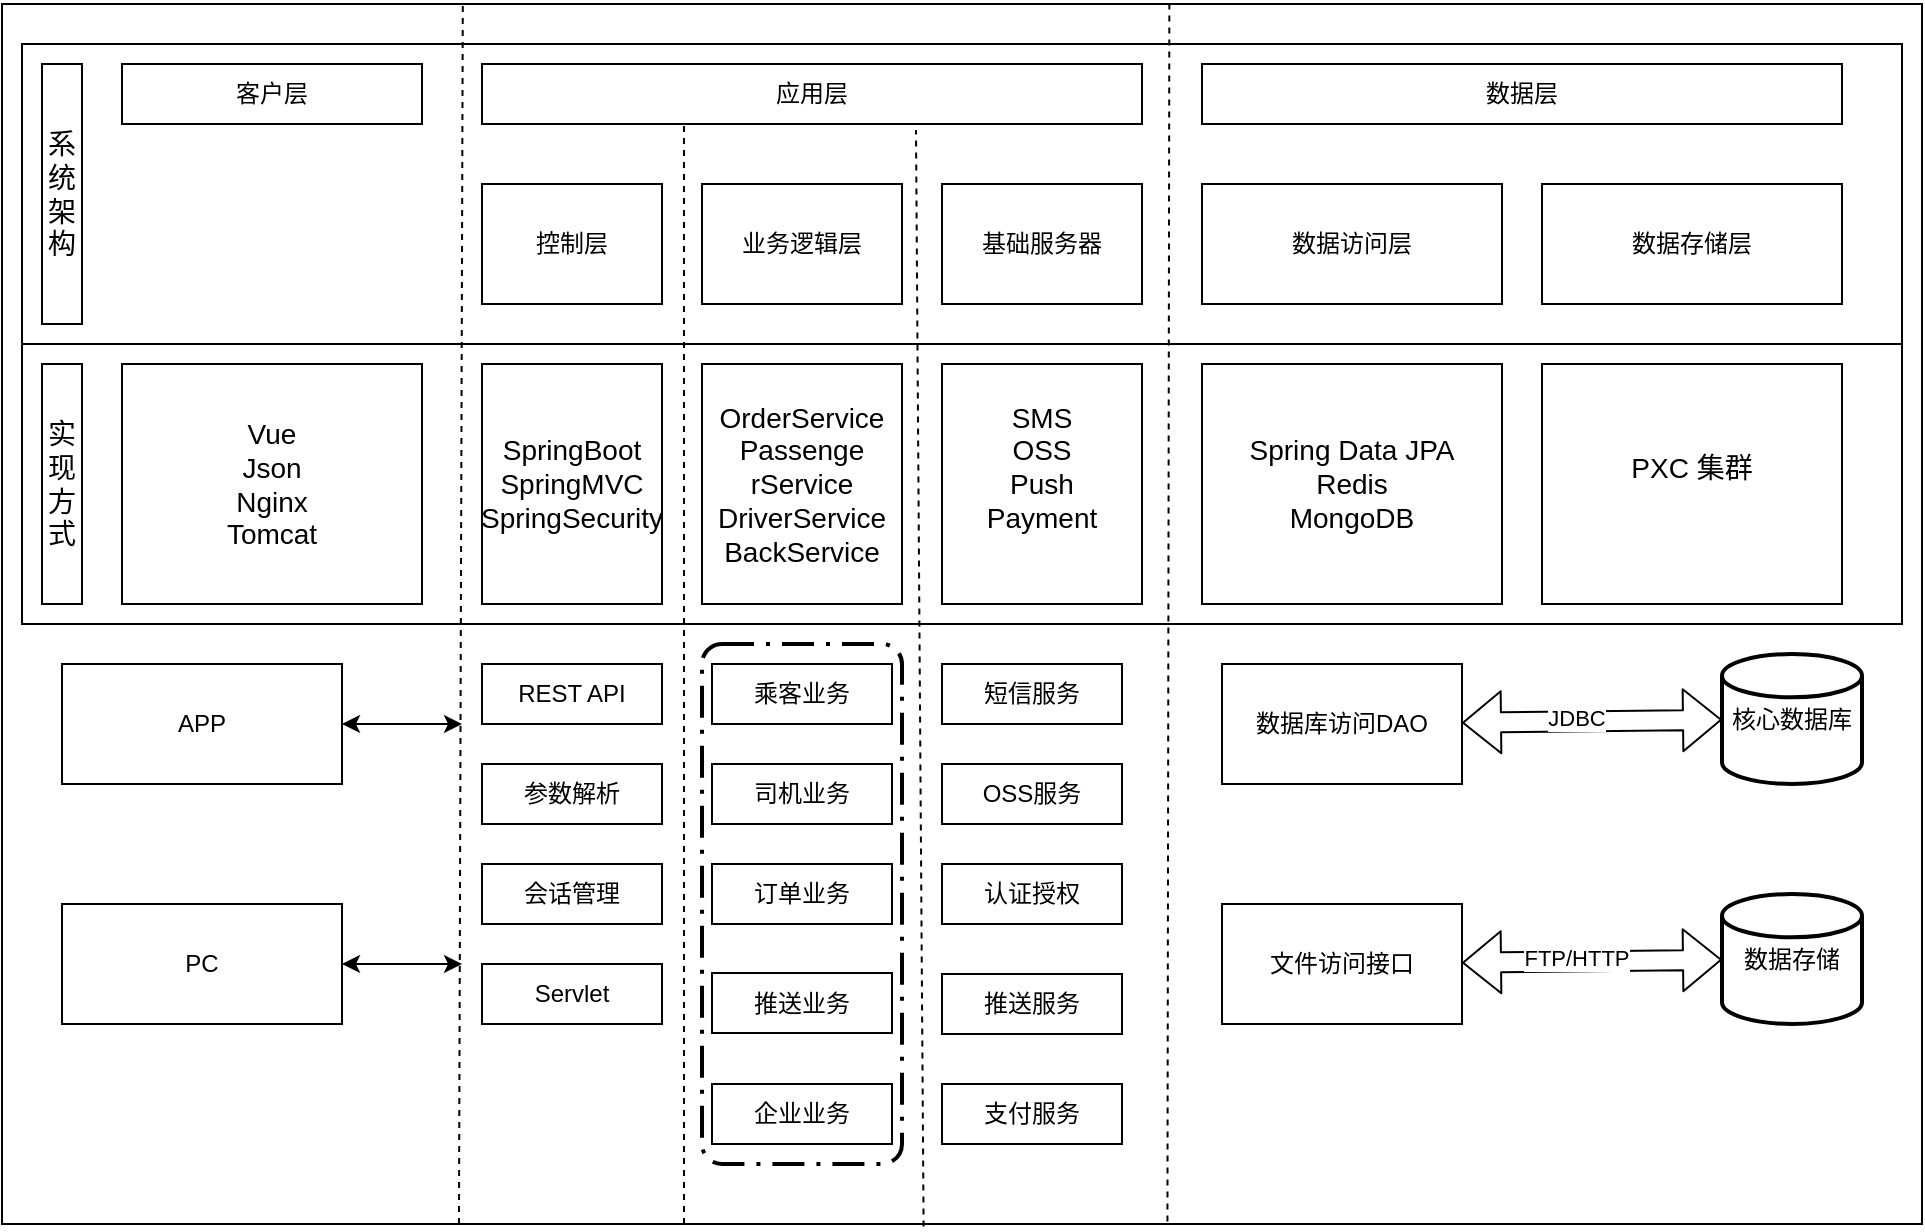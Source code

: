 <mxfile version="14.0.1" type="github">
  <diagram id="HW30OnRH1B38x_lg8uPF" name="Page-1">
    <mxGraphModel dx="1426" dy="712" grid="1" gridSize="10" guides="1" tooltips="1" connect="1" arrows="1" fold="1" page="1" pageScale="1" pageWidth="827" pageHeight="1169" math="0" shadow="0">
      <root>
        <mxCell id="0" />
        <mxCell id="1" parent="0" />
        <mxCell id="8sPw_hDmxNq0tTQbrX7d-1" value="" style="rounded=0;whiteSpace=wrap;html=1;" vertex="1" parent="1">
          <mxGeometry x="110" y="70" width="960" height="610" as="geometry" />
        </mxCell>
        <mxCell id="8sPw_hDmxNq0tTQbrX7d-50" value="" style="rounded=0;whiteSpace=wrap;html=1;" vertex="1" parent="1">
          <mxGeometry x="120" y="90" width="940" height="150" as="geometry" />
        </mxCell>
        <mxCell id="8sPw_hDmxNq0tTQbrX7d-49" value="" style="rounded=0;whiteSpace=wrap;html=1;" vertex="1" parent="1">
          <mxGeometry x="120" y="240" width="940" height="140" as="geometry" />
        </mxCell>
        <mxCell id="8sPw_hDmxNq0tTQbrX7d-4" value="&lt;font style=&quot;font-size: 14px&quot;&gt;系统架构&lt;/font&gt;" style="rounded=0;whiteSpace=wrap;html=1;" vertex="1" parent="1">
          <mxGeometry x="130" y="100" width="20" height="130" as="geometry" />
        </mxCell>
        <mxCell id="8sPw_hDmxNq0tTQbrX7d-5" value="客户层" style="rounded=0;whiteSpace=wrap;html=1;" vertex="1" parent="1">
          <mxGeometry x="170" y="100" width="150" height="30" as="geometry" />
        </mxCell>
        <mxCell id="8sPw_hDmxNq0tTQbrX7d-6" value="应用层" style="rounded=0;whiteSpace=wrap;html=1;" vertex="1" parent="1">
          <mxGeometry x="350" y="100" width="330" height="30" as="geometry" />
        </mxCell>
        <mxCell id="8sPw_hDmxNq0tTQbrX7d-7" value="数据层" style="rounded=0;whiteSpace=wrap;html=1;" vertex="1" parent="1">
          <mxGeometry x="710" y="100" width="320" height="30" as="geometry" />
        </mxCell>
        <mxCell id="8sPw_hDmxNq0tTQbrX7d-8" value="控制层&lt;span style=&quot;color: rgba(0 , 0 , 0 , 0) ; font-family: monospace ; font-size: 0px&quot;&gt;%3CmxGraphModel%3E%3Croot%3E%3CmxCell%20id%3D%220%22%2F%3E%3CmxCell%20id%3D%221%22%20parent%3D%220%22%2F%3E%3CmxCell%20id%3D%222%22%20value%3D%22%E5%BA%94%E7%94%A8%E5%B1%82%22%20style%3D%22rounded%3D0%3BwhiteSpace%3Dwrap%3Bhtml%3D1%3B%22%20vertex%3D%221%22%20parent%3D%221%22%3E%3CmxGeometry%20x%3D%22350%22%20y%3D%22100%22%20width%3D%22250%22%20height%3D%2230%22%20as%3D%22geometry%22%2F%3E%3C%2FmxCell%3E%3C%2Froot%3E%3C%2FmxGraphModel%3E&lt;/span&gt;" style="rounded=0;whiteSpace=wrap;html=1;" vertex="1" parent="1">
          <mxGeometry x="350" y="160" width="90" height="60" as="geometry" />
        </mxCell>
        <mxCell id="8sPw_hDmxNq0tTQbrX7d-10" value="业务逻辑层" style="rounded=0;whiteSpace=wrap;html=1;" vertex="1" parent="1">
          <mxGeometry x="460" y="160" width="100" height="60" as="geometry" />
        </mxCell>
        <mxCell id="8sPw_hDmxNq0tTQbrX7d-11" value="基础服务器" style="rounded=0;whiteSpace=wrap;html=1;" vertex="1" parent="1">
          <mxGeometry x="580" y="160" width="100" height="60" as="geometry" />
        </mxCell>
        <mxCell id="8sPw_hDmxNq0tTQbrX7d-12" value="数据访问层" style="rounded=0;whiteSpace=wrap;html=1;" vertex="1" parent="1">
          <mxGeometry x="710" y="160" width="150" height="60" as="geometry" />
        </mxCell>
        <mxCell id="8sPw_hDmxNq0tTQbrX7d-13" value="数据存储层" style="rounded=0;whiteSpace=wrap;html=1;" vertex="1" parent="1">
          <mxGeometry x="880" y="160" width="150" height="60" as="geometry" />
        </mxCell>
        <mxCell id="8sPw_hDmxNq0tTQbrX7d-15" value="PC" style="rounded=0;whiteSpace=wrap;html=1;" vertex="1" parent="1">
          <mxGeometry x="140" y="520" width="140" height="60" as="geometry" />
        </mxCell>
        <mxCell id="8sPw_hDmxNq0tTQbrX7d-18" value="" style="endArrow=none;dashed=1;html=1;exitX=0.238;exitY=1;exitDx=0;exitDy=0;entryX=0.24;entryY=0;entryDx=0;entryDy=0;entryPerimeter=0;exitPerimeter=0;" edge="1" parent="1" source="8sPw_hDmxNq0tTQbrX7d-1" target="8sPw_hDmxNq0tTQbrX7d-1">
          <mxGeometry width="50" height="50" relative="1" as="geometry">
            <mxPoint x="320" y="120" as="sourcePoint" />
            <mxPoint x="370" y="70" as="targetPoint" />
          </mxGeometry>
        </mxCell>
        <mxCell id="8sPw_hDmxNq0tTQbrX7d-19" value="" style="endArrow=none;dashed=1;html=1;entryX=0.608;entryY=-0.001;entryDx=0;entryDy=0;entryPerimeter=0;exitX=0.607;exitY=0.998;exitDx=0;exitDy=0;exitPerimeter=0;" edge="1" parent="1" source="8sPw_hDmxNq0tTQbrX7d-1" target="8sPw_hDmxNq0tTQbrX7d-1">
          <mxGeometry width="50" height="50" relative="1" as="geometry">
            <mxPoint x="700" y="753" as="sourcePoint" />
            <mxPoint x="720" y="70" as="targetPoint" />
          </mxGeometry>
        </mxCell>
        <mxCell id="8sPw_hDmxNq0tTQbrX7d-20" value="" style="endArrow=none;dashed=1;html=1;entryX=0.306;entryY=1;entryDx=0;entryDy=0;entryPerimeter=0;" edge="1" parent="1" target="8sPw_hDmxNq0tTQbrX7d-6">
          <mxGeometry width="50" height="50" relative="1" as="geometry">
            <mxPoint x="451" y="680" as="sourcePoint" />
            <mxPoint x="480" y="130" as="targetPoint" />
          </mxGeometry>
        </mxCell>
        <mxCell id="8sPw_hDmxNq0tTQbrX7d-21" value="" style="endArrow=none;dashed=1;html=1;exitX=0.48;exitY=1.002;exitDx=0;exitDy=0;exitPerimeter=0;" edge="1" parent="1" source="8sPw_hDmxNq0tTQbrX7d-1">
          <mxGeometry width="50" height="50" relative="1" as="geometry">
            <mxPoint x="570" y="749" as="sourcePoint" />
            <mxPoint x="567" y="133" as="targetPoint" />
          </mxGeometry>
        </mxCell>
        <mxCell id="8sPw_hDmxNq0tTQbrX7d-22" value="REST API" style="rounded=0;whiteSpace=wrap;html=1;" vertex="1" parent="1">
          <mxGeometry x="350" y="400" width="90" height="30" as="geometry" />
        </mxCell>
        <mxCell id="8sPw_hDmxNq0tTQbrX7d-23" value="参数解析" style="rounded=0;whiteSpace=wrap;html=1;" vertex="1" parent="1">
          <mxGeometry x="350" y="450" width="90" height="30" as="geometry" />
        </mxCell>
        <mxCell id="8sPw_hDmxNq0tTQbrX7d-24" value="会话管理" style="rounded=0;whiteSpace=wrap;html=1;" vertex="1" parent="1">
          <mxGeometry x="350" y="500" width="90" height="30" as="geometry" />
        </mxCell>
        <mxCell id="8sPw_hDmxNq0tTQbrX7d-25" value="Servlet" style="rounded=0;whiteSpace=wrap;html=1;" vertex="1" parent="1">
          <mxGeometry x="350" y="550" width="90" height="30" as="geometry" />
        </mxCell>
        <mxCell id="8sPw_hDmxNq0tTQbrX7d-26" value="" style="rounded=1;arcSize=10;dashed=1;strokeColor=#000000;fillColor=none;gradientColor=none;dashPattern=8 3 1 3;strokeWidth=2;" vertex="1" parent="1">
          <mxGeometry x="460" y="390" width="100" height="260" as="geometry" />
        </mxCell>
        <mxCell id="8sPw_hDmxNq0tTQbrX7d-27" value="乘客业务" style="rounded=0;whiteSpace=wrap;html=1;" vertex="1" parent="1">
          <mxGeometry x="465" y="400" width="90" height="30" as="geometry" />
        </mxCell>
        <mxCell id="8sPw_hDmxNq0tTQbrX7d-28" value="司机业务" style="rounded=0;whiteSpace=wrap;html=1;" vertex="1" parent="1">
          <mxGeometry x="465" y="450" width="90" height="30" as="geometry" />
        </mxCell>
        <mxCell id="8sPw_hDmxNq0tTQbrX7d-29" value="订单业务" style="rounded=0;whiteSpace=wrap;html=1;" vertex="1" parent="1">
          <mxGeometry x="465" y="500" width="90" height="30" as="geometry" />
        </mxCell>
        <mxCell id="8sPw_hDmxNq0tTQbrX7d-30" value="推送业务" style="rounded=0;whiteSpace=wrap;html=1;" vertex="1" parent="1">
          <mxGeometry x="465" y="554.5" width="90" height="30" as="geometry" />
        </mxCell>
        <mxCell id="8sPw_hDmxNq0tTQbrX7d-31" value="企业业务" style="rounded=0;whiteSpace=wrap;html=1;" vertex="1" parent="1">
          <mxGeometry x="465" y="610" width="90" height="30" as="geometry" />
        </mxCell>
        <mxCell id="8sPw_hDmxNq0tTQbrX7d-32" value="短信服务" style="rounded=0;whiteSpace=wrap;html=1;" vertex="1" parent="1">
          <mxGeometry x="580" y="400" width="90" height="30" as="geometry" />
        </mxCell>
        <mxCell id="8sPw_hDmxNq0tTQbrX7d-33" value="OSS服务" style="rounded=0;whiteSpace=wrap;html=1;" vertex="1" parent="1">
          <mxGeometry x="580" y="450" width="90" height="30" as="geometry" />
        </mxCell>
        <mxCell id="8sPw_hDmxNq0tTQbrX7d-34" value="认证授权" style="rounded=0;whiteSpace=wrap;html=1;" vertex="1" parent="1">
          <mxGeometry x="580" y="500" width="90" height="30" as="geometry" />
        </mxCell>
        <mxCell id="8sPw_hDmxNq0tTQbrX7d-35" value="推送服务" style="rounded=0;whiteSpace=wrap;html=1;" vertex="1" parent="1">
          <mxGeometry x="580" y="555" width="90" height="30" as="geometry" />
        </mxCell>
        <mxCell id="8sPw_hDmxNq0tTQbrX7d-36" value="支付服务" style="rounded=0;whiteSpace=wrap;html=1;" vertex="1" parent="1">
          <mxGeometry x="580" y="610" width="90" height="30" as="geometry" />
        </mxCell>
        <mxCell id="8sPw_hDmxNq0tTQbrX7d-38" value="APP" style="rounded=0;whiteSpace=wrap;html=1;" vertex="1" parent="1">
          <mxGeometry x="140" y="400" width="140" height="60" as="geometry" />
        </mxCell>
        <mxCell id="8sPw_hDmxNq0tTQbrX7d-39" value="核心数据库" style="strokeWidth=2;html=1;shape=mxgraph.flowchart.database;whiteSpace=wrap;" vertex="1" parent="1">
          <mxGeometry x="970" y="395" width="70" height="65" as="geometry" />
        </mxCell>
        <mxCell id="8sPw_hDmxNq0tTQbrX7d-42" value="" style="shape=flexArrow;endArrow=classic;startArrow=classic;html=1;" edge="1" parent="1" source="8sPw_hDmxNq0tTQbrX7d-43" target="8sPw_hDmxNq0tTQbrX7d-39">
          <mxGeometry width="50" height="50" relative="1" as="geometry">
            <mxPoint x="870" y="460" as="sourcePoint" />
            <mxPoint x="920" y="410" as="targetPoint" />
          </mxGeometry>
        </mxCell>
        <mxCell id="8sPw_hDmxNq0tTQbrX7d-44" value="JDBC" style="edgeLabel;html=1;align=center;verticalAlign=middle;resizable=0;points=[];" vertex="1" connectable="0" parent="8sPw_hDmxNq0tTQbrX7d-42">
          <mxGeometry x="-0.123" y="2" relative="1" as="geometry">
            <mxPoint as="offset" />
          </mxGeometry>
        </mxCell>
        <mxCell id="8sPw_hDmxNq0tTQbrX7d-43" value="数据库访问DAO" style="rounded=0;whiteSpace=wrap;html=1;" vertex="1" parent="1">
          <mxGeometry x="720" y="400" width="120" height="60" as="geometry" />
        </mxCell>
        <mxCell id="8sPw_hDmxNq0tTQbrX7d-45" value="数据存储" style="strokeWidth=2;html=1;shape=mxgraph.flowchart.database;whiteSpace=wrap;" vertex="1" parent="1">
          <mxGeometry x="970" y="515" width="70" height="65" as="geometry" />
        </mxCell>
        <mxCell id="8sPw_hDmxNq0tTQbrX7d-46" value="" style="shape=flexArrow;endArrow=classic;startArrow=classic;html=1;" edge="1" parent="1" source="8sPw_hDmxNq0tTQbrX7d-48" target="8sPw_hDmxNq0tTQbrX7d-45">
          <mxGeometry width="50" height="50" relative="1" as="geometry">
            <mxPoint x="870" y="580" as="sourcePoint" />
            <mxPoint x="920" y="530" as="targetPoint" />
          </mxGeometry>
        </mxCell>
        <mxCell id="8sPw_hDmxNq0tTQbrX7d-47" value="FTP/HTTP" style="edgeLabel;html=1;align=center;verticalAlign=middle;resizable=0;points=[];" vertex="1" connectable="0" parent="8sPw_hDmxNq0tTQbrX7d-46">
          <mxGeometry x="-0.123" y="2" relative="1" as="geometry">
            <mxPoint as="offset" />
          </mxGeometry>
        </mxCell>
        <mxCell id="8sPw_hDmxNq0tTQbrX7d-48" value="文件访问接口" style="rounded=0;whiteSpace=wrap;html=1;" vertex="1" parent="1">
          <mxGeometry x="720" y="520" width="120" height="60" as="geometry" />
        </mxCell>
        <mxCell id="8sPw_hDmxNq0tTQbrX7d-51" value="&lt;span style=&quot;font-size: 14px&quot;&gt;实现方式&lt;/span&gt;" style="rounded=0;whiteSpace=wrap;html=1;" vertex="1" parent="1">
          <mxGeometry x="130" y="250" width="20" height="120" as="geometry" />
        </mxCell>
        <mxCell id="8sPw_hDmxNq0tTQbrX7d-52" value="&lt;font style=&quot;font-size: 14px&quot;&gt;Vue&lt;br&gt;Json&lt;br&gt;Nginx&lt;br&gt;Tomcat&lt;/font&gt;" style="rounded=0;whiteSpace=wrap;html=1;" vertex="1" parent="1">
          <mxGeometry x="170" y="250" width="150" height="120" as="geometry" />
        </mxCell>
        <mxCell id="8sPw_hDmxNq0tTQbrX7d-53" value="&lt;span style=&quot;font-size: 14px&quot;&gt;SpringBoot&lt;br&gt;SpringMVC&lt;br&gt;SpringSecurity&lt;br&gt;&lt;/span&gt;" style="rounded=0;whiteSpace=wrap;html=1;" vertex="1" parent="1">
          <mxGeometry x="350" y="250" width="90" height="120" as="geometry" />
        </mxCell>
        <mxCell id="8sPw_hDmxNq0tTQbrX7d-54" value="&lt;span style=&quot;font-size: 14px&quot;&gt;OrderService&lt;br&gt;Passenge&lt;/span&gt;&lt;span style=&quot;color: rgba(0 , 0 , 0 , 0) ; font-family: monospace ; font-size: 0px&quot;&gt;%3CmxGraphModel%3E%3Croot%3E%3CmxCell%20id%3D%220%22%2F%3E%3CmxCell%20id%3D%221%22%20parent%3D%220%22%2F%3E%3CmxCell%20id%3D%222%22%20value%3D%22%26lt%3Bspan%20style%3D%26quot%3Bfont-size%3A%2014px%26quot%3B%26gt%3BSpringBoot%26lt%3Bbr%26gt%3BSpringMVC%26lt%3Bbr%26gt%3BSpringSecurity%26lt%3Bbr%26gt%3B%26lt%3B%2Fspan%26gt%3B%22%20style%3D%22rounded%3D0%3BwhiteSpace%3Dwrap%3Bhtml%3D1%3B%22%20vertex%3D%221%22%20parent%3D%221%22%3E%3CmxGeometry%20x%3D%22350%22%20y%3D%22250%22%20width%3D%2290%22%20height%3D%22120%22%20as%3D%22geometry%22%2F%3E%3C%2FmxCell%3E%3C%2Froot%3E%3C%2FmxGraphModel%3E&lt;/span&gt;&lt;span style=&quot;font-size: 14px&quot;&gt;&lt;br&gt;rService&lt;br&gt;DriverService&lt;br&gt;BackService&lt;br&gt;&lt;/span&gt;" style="rounded=0;whiteSpace=wrap;html=1;" vertex="1" parent="1">
          <mxGeometry x="460" y="250" width="100" height="120" as="geometry" />
        </mxCell>
        <mxCell id="8sPw_hDmxNq0tTQbrX7d-55" value="&lt;span style=&quot;font-size: 14px&quot;&gt;SMS&lt;br&gt;OSS&lt;br&gt;Push&lt;br&gt;Payment&lt;br&gt;&lt;br&gt;&lt;/span&gt;" style="rounded=0;whiteSpace=wrap;html=1;" vertex="1" parent="1">
          <mxGeometry x="580" y="250" width="100" height="120" as="geometry" />
        </mxCell>
        <mxCell id="8sPw_hDmxNq0tTQbrX7d-57" value="" style="endArrow=classic;startArrow=classic;html=1;exitX=1;exitY=0.5;exitDx=0;exitDy=0;" edge="1" parent="1" source="8sPw_hDmxNq0tTQbrX7d-38">
          <mxGeometry width="50" height="50" relative="1" as="geometry">
            <mxPoint x="280" y="470" as="sourcePoint" />
            <mxPoint x="340" y="430" as="targetPoint" />
            <Array as="points" />
          </mxGeometry>
        </mxCell>
        <mxCell id="8sPw_hDmxNq0tTQbrX7d-58" value="" style="endArrow=classic;startArrow=classic;html=1;exitX=1;exitY=0.5;exitDx=0;exitDy=0;" edge="1" parent="1">
          <mxGeometry width="50" height="50" relative="1" as="geometry">
            <mxPoint x="280" y="550" as="sourcePoint" />
            <mxPoint x="340" y="550" as="targetPoint" />
            <Array as="points" />
          </mxGeometry>
        </mxCell>
        <mxCell id="8sPw_hDmxNq0tTQbrX7d-59" value="&lt;span style=&quot;font-size: 14px&quot;&gt;Spring Data JPA&lt;br&gt;Redis&lt;br&gt;MongoDB&lt;br&gt;&lt;/span&gt;" style="rounded=0;whiteSpace=wrap;html=1;" vertex="1" parent="1">
          <mxGeometry x="710" y="250" width="150" height="120" as="geometry" />
        </mxCell>
        <mxCell id="8sPw_hDmxNq0tTQbrX7d-60" value="&lt;span style=&quot;font-size: 14px&quot;&gt;PXC 集群&lt;br&gt;&lt;br&gt;&lt;/span&gt;" style="rounded=0;whiteSpace=wrap;html=1;" vertex="1" parent="1">
          <mxGeometry x="880" y="250" width="150" height="120" as="geometry" />
        </mxCell>
      </root>
    </mxGraphModel>
  </diagram>
</mxfile>

